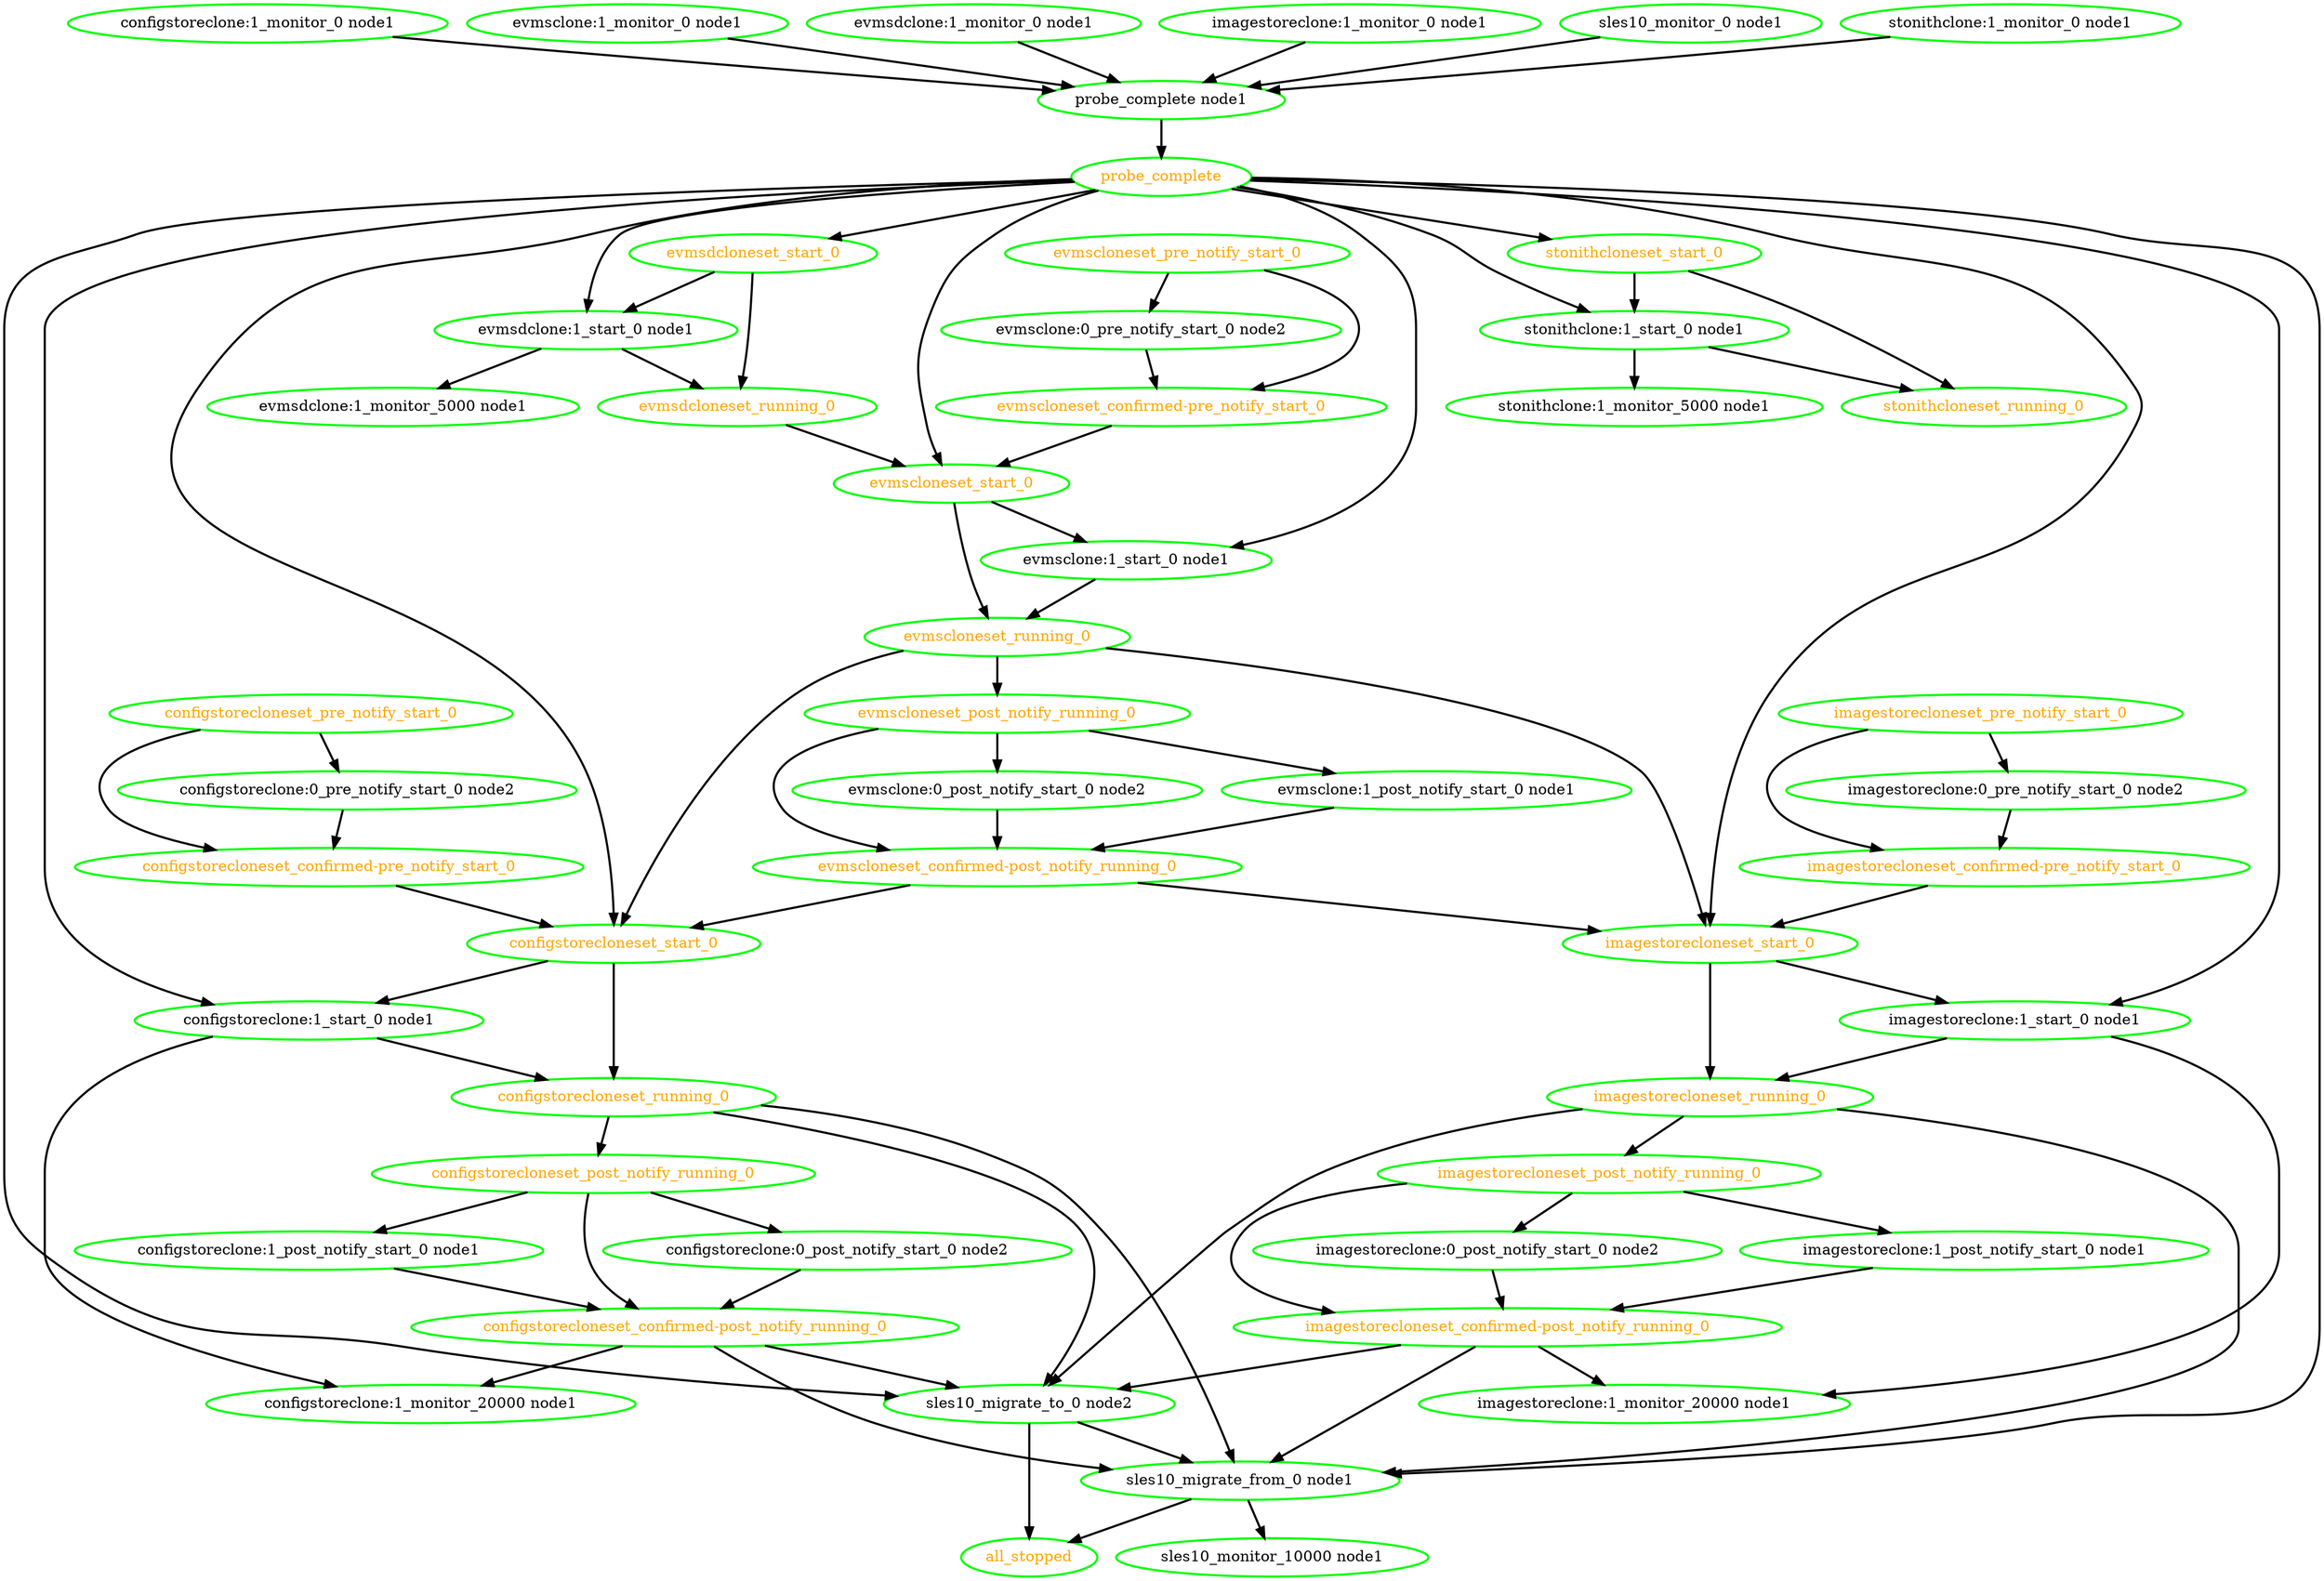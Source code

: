  digraph "g" {
"all_stopped" [ style=bold color="green" fontcolor="orange"  ]
"configstoreclone:0_post_notify_start_0 node2" -> "configstorecloneset_confirmed-post_notify_running_0" [ style = bold]
"configstoreclone:0_post_notify_start_0 node2" [ style=bold color="green" fontcolor="black"  ]
"configstoreclone:0_pre_notify_start_0 node2" -> "configstorecloneset_confirmed-pre_notify_start_0" [ style = bold]
"configstoreclone:0_pre_notify_start_0 node2" [ style=bold color="green" fontcolor="black"  ]
"configstoreclone:1_monitor_0 node1" -> "probe_complete node1" [ style = bold]
"configstoreclone:1_monitor_0 node1" [ style=bold color="green" fontcolor="black"  ]
"configstoreclone:1_monitor_20000 node1" [ style=bold color="green" fontcolor="black"  ]
"configstoreclone:1_post_notify_start_0 node1" -> "configstorecloneset_confirmed-post_notify_running_0" [ style = bold]
"configstoreclone:1_post_notify_start_0 node1" [ style=bold color="green" fontcolor="black"  ]
"configstoreclone:1_start_0 node1" -> "configstoreclone:1_monitor_20000 node1" [ style = bold]
"configstoreclone:1_start_0 node1" -> "configstorecloneset_running_0" [ style = bold]
"configstoreclone:1_start_0 node1" [ style=bold color="green" fontcolor="black"  ]
"configstorecloneset_confirmed-post_notify_running_0" -> "configstoreclone:1_monitor_20000 node1" [ style = bold]
"configstorecloneset_confirmed-post_notify_running_0" -> "sles10_migrate_from_0 node1" [ style = bold]
"configstorecloneset_confirmed-post_notify_running_0" -> "sles10_migrate_to_0 node2" [ style = bold]
"configstorecloneset_confirmed-post_notify_running_0" [ style=bold color="green" fontcolor="orange"  ]
"configstorecloneset_confirmed-pre_notify_start_0" -> "configstorecloneset_start_0" [ style = bold]
"configstorecloneset_confirmed-pre_notify_start_0" [ style=bold color="green" fontcolor="orange"  ]
"configstorecloneset_post_notify_running_0" -> "configstoreclone:0_post_notify_start_0 node2" [ style = bold]
"configstorecloneset_post_notify_running_0" -> "configstoreclone:1_post_notify_start_0 node1" [ style = bold]
"configstorecloneset_post_notify_running_0" -> "configstorecloneset_confirmed-post_notify_running_0" [ style = bold]
"configstorecloneset_post_notify_running_0" [ style=bold color="green" fontcolor="orange"  ]
"configstorecloneset_pre_notify_start_0" -> "configstoreclone:0_pre_notify_start_0 node2" [ style = bold]
"configstorecloneset_pre_notify_start_0" -> "configstorecloneset_confirmed-pre_notify_start_0" [ style = bold]
"configstorecloneset_pre_notify_start_0" [ style=bold color="green" fontcolor="orange"  ]
"configstorecloneset_running_0" -> "configstorecloneset_post_notify_running_0" [ style = bold]
"configstorecloneset_running_0" -> "sles10_migrate_from_0 node1" [ style = bold]
"configstorecloneset_running_0" -> "sles10_migrate_to_0 node2" [ style = bold]
"configstorecloneset_running_0" [ style=bold color="green" fontcolor="orange"  ]
"configstorecloneset_start_0" -> "configstoreclone:1_start_0 node1" [ style = bold]
"configstorecloneset_start_0" -> "configstorecloneset_running_0" [ style = bold]
"configstorecloneset_start_0" [ style=bold color="green" fontcolor="orange"  ]
"evmsclone:0_post_notify_start_0 node2" -> "evmscloneset_confirmed-post_notify_running_0" [ style = bold]
"evmsclone:0_post_notify_start_0 node2" [ style=bold color="green" fontcolor="black"  ]
"evmsclone:0_pre_notify_start_0 node2" -> "evmscloneset_confirmed-pre_notify_start_0" [ style = bold]
"evmsclone:0_pre_notify_start_0 node2" [ style=bold color="green" fontcolor="black"  ]
"evmsclone:1_monitor_0 node1" -> "probe_complete node1" [ style = bold]
"evmsclone:1_monitor_0 node1" [ style=bold color="green" fontcolor="black"  ]
"evmsclone:1_post_notify_start_0 node1" -> "evmscloneset_confirmed-post_notify_running_0" [ style = bold]
"evmsclone:1_post_notify_start_0 node1" [ style=bold color="green" fontcolor="black"  ]
"evmsclone:1_start_0 node1" -> "evmscloneset_running_0" [ style = bold]
"evmsclone:1_start_0 node1" [ style=bold color="green" fontcolor="black"  ]
"evmscloneset_confirmed-post_notify_running_0" -> "configstorecloneset_start_0" [ style = bold]
"evmscloneset_confirmed-post_notify_running_0" -> "imagestorecloneset_start_0" [ style = bold]
"evmscloneset_confirmed-post_notify_running_0" [ style=bold color="green" fontcolor="orange"  ]
"evmscloneset_confirmed-pre_notify_start_0" -> "evmscloneset_start_0" [ style = bold]
"evmscloneset_confirmed-pre_notify_start_0" [ style=bold color="green" fontcolor="orange"  ]
"evmscloneset_post_notify_running_0" -> "evmsclone:0_post_notify_start_0 node2" [ style = bold]
"evmscloneset_post_notify_running_0" -> "evmsclone:1_post_notify_start_0 node1" [ style = bold]
"evmscloneset_post_notify_running_0" -> "evmscloneset_confirmed-post_notify_running_0" [ style = bold]
"evmscloneset_post_notify_running_0" [ style=bold color="green" fontcolor="orange"  ]
"evmscloneset_pre_notify_start_0" -> "evmsclone:0_pre_notify_start_0 node2" [ style = bold]
"evmscloneset_pre_notify_start_0" -> "evmscloneset_confirmed-pre_notify_start_0" [ style = bold]
"evmscloneset_pre_notify_start_0" [ style=bold color="green" fontcolor="orange"  ]
"evmscloneset_running_0" -> "configstorecloneset_start_0" [ style = bold]
"evmscloneset_running_0" -> "evmscloneset_post_notify_running_0" [ style = bold]
"evmscloneset_running_0" -> "imagestorecloneset_start_0" [ style = bold]
"evmscloneset_running_0" [ style=bold color="green" fontcolor="orange"  ]
"evmscloneset_start_0" -> "evmsclone:1_start_0 node1" [ style = bold]
"evmscloneset_start_0" -> "evmscloneset_running_0" [ style = bold]
"evmscloneset_start_0" [ style=bold color="green" fontcolor="orange"  ]
"evmsdclone:1_monitor_0 node1" -> "probe_complete node1" [ style = bold]
"evmsdclone:1_monitor_0 node1" [ style=bold color="green" fontcolor="black"  ]
"evmsdclone:1_monitor_5000 node1" [ style=bold color="green" fontcolor="black"  ]
"evmsdclone:1_start_0 node1" -> "evmsdclone:1_monitor_5000 node1" [ style = bold]
"evmsdclone:1_start_0 node1" -> "evmsdcloneset_running_0" [ style = bold]
"evmsdclone:1_start_0 node1" [ style=bold color="green" fontcolor="black"  ]
"evmsdcloneset_running_0" -> "evmscloneset_start_0" [ style = bold]
"evmsdcloneset_running_0" [ style=bold color="green" fontcolor="orange"  ]
"evmsdcloneset_start_0" -> "evmsdclone:1_start_0 node1" [ style = bold]
"evmsdcloneset_start_0" -> "evmsdcloneset_running_0" [ style = bold]
"evmsdcloneset_start_0" [ style=bold color="green" fontcolor="orange"  ]
"imagestoreclone:0_post_notify_start_0 node2" -> "imagestorecloneset_confirmed-post_notify_running_0" [ style = bold]
"imagestoreclone:0_post_notify_start_0 node2" [ style=bold color="green" fontcolor="black"  ]
"imagestoreclone:0_pre_notify_start_0 node2" -> "imagestorecloneset_confirmed-pre_notify_start_0" [ style = bold]
"imagestoreclone:0_pre_notify_start_0 node2" [ style=bold color="green" fontcolor="black"  ]
"imagestoreclone:1_monitor_0 node1" -> "probe_complete node1" [ style = bold]
"imagestoreclone:1_monitor_0 node1" [ style=bold color="green" fontcolor="black"  ]
"imagestoreclone:1_monitor_20000 node1" [ style=bold color="green" fontcolor="black"  ]
"imagestoreclone:1_post_notify_start_0 node1" -> "imagestorecloneset_confirmed-post_notify_running_0" [ style = bold]
"imagestoreclone:1_post_notify_start_0 node1" [ style=bold color="green" fontcolor="black"  ]
"imagestoreclone:1_start_0 node1" -> "imagestoreclone:1_monitor_20000 node1" [ style = bold]
"imagestoreclone:1_start_0 node1" -> "imagestorecloneset_running_0" [ style = bold]
"imagestoreclone:1_start_0 node1" [ style=bold color="green" fontcolor="black"  ]
"imagestorecloneset_confirmed-post_notify_running_0" -> "imagestoreclone:1_monitor_20000 node1" [ style = bold]
"imagestorecloneset_confirmed-post_notify_running_0" -> "sles10_migrate_from_0 node1" [ style = bold]
"imagestorecloneset_confirmed-post_notify_running_0" -> "sles10_migrate_to_0 node2" [ style = bold]
"imagestorecloneset_confirmed-post_notify_running_0" [ style=bold color="green" fontcolor="orange"  ]
"imagestorecloneset_confirmed-pre_notify_start_0" -> "imagestorecloneset_start_0" [ style = bold]
"imagestorecloneset_confirmed-pre_notify_start_0" [ style=bold color="green" fontcolor="orange"  ]
"imagestorecloneset_post_notify_running_0" -> "imagestoreclone:0_post_notify_start_0 node2" [ style = bold]
"imagestorecloneset_post_notify_running_0" -> "imagestoreclone:1_post_notify_start_0 node1" [ style = bold]
"imagestorecloneset_post_notify_running_0" -> "imagestorecloneset_confirmed-post_notify_running_0" [ style = bold]
"imagestorecloneset_post_notify_running_0" [ style=bold color="green" fontcolor="orange"  ]
"imagestorecloneset_pre_notify_start_0" -> "imagestoreclone:0_pre_notify_start_0 node2" [ style = bold]
"imagestorecloneset_pre_notify_start_0" -> "imagestorecloneset_confirmed-pre_notify_start_0" [ style = bold]
"imagestorecloneset_pre_notify_start_0" [ style=bold color="green" fontcolor="orange"  ]
"imagestorecloneset_running_0" -> "imagestorecloneset_post_notify_running_0" [ style = bold]
"imagestorecloneset_running_0" -> "sles10_migrate_from_0 node1" [ style = bold]
"imagestorecloneset_running_0" -> "sles10_migrate_to_0 node2" [ style = bold]
"imagestorecloneset_running_0" [ style=bold color="green" fontcolor="orange"  ]
"imagestorecloneset_start_0" -> "imagestoreclone:1_start_0 node1" [ style = bold]
"imagestorecloneset_start_0" -> "imagestorecloneset_running_0" [ style = bold]
"imagestorecloneset_start_0" [ style=bold color="green" fontcolor="orange"  ]
"probe_complete node1" -> "probe_complete" [ style = bold]
"probe_complete node1" [ style=bold color="green" fontcolor="black"  ]
"probe_complete" -> "configstoreclone:1_start_0 node1" [ style = bold]
"probe_complete" -> "configstorecloneset_start_0" [ style = bold]
"probe_complete" -> "evmsclone:1_start_0 node1" [ style = bold]
"probe_complete" -> "evmscloneset_start_0" [ style = bold]
"probe_complete" -> "evmsdclone:1_start_0 node1" [ style = bold]
"probe_complete" -> "evmsdcloneset_start_0" [ style = bold]
"probe_complete" -> "imagestoreclone:1_start_0 node1" [ style = bold]
"probe_complete" -> "imagestorecloneset_start_0" [ style = bold]
"probe_complete" -> "sles10_migrate_from_0 node1" [ style = bold]
"probe_complete" -> "sles10_migrate_to_0 node2" [ style = bold]
"probe_complete" -> "stonithclone:1_start_0 node1" [ style = bold]
"probe_complete" -> "stonithcloneset_start_0" [ style = bold]
"probe_complete" [ style=bold color="green" fontcolor="orange"  ]
"sles10_migrate_from_0 node1" -> "all_stopped" [ style = bold]
"sles10_migrate_from_0 node1" -> "sles10_monitor_10000 node1" [ style = bold]
"sles10_migrate_from_0 node1" [ style=bold color="green" fontcolor="black"  ]
"sles10_migrate_to_0 node2" -> "all_stopped" [ style = bold]
"sles10_migrate_to_0 node2" -> "sles10_migrate_from_0 node1" [ style = bold]
"sles10_migrate_to_0 node2" [ style=bold color="green" fontcolor="black"  ]
"sles10_monitor_0 node1" -> "probe_complete node1" [ style = bold]
"sles10_monitor_0 node1" [ style=bold color="green" fontcolor="black"  ]
"sles10_monitor_10000 node1" [ style=bold color="green" fontcolor="black"  ]
"stonithclone:1_monitor_0 node1" -> "probe_complete node1" [ style = bold]
"stonithclone:1_monitor_0 node1" [ style=bold color="green" fontcolor="black"  ]
"stonithclone:1_monitor_5000 node1" [ style=bold color="green" fontcolor="black"  ]
"stonithclone:1_start_0 node1" -> "stonithclone:1_monitor_5000 node1" [ style = bold]
"stonithclone:1_start_0 node1" -> "stonithcloneset_running_0" [ style = bold]
"stonithclone:1_start_0 node1" [ style=bold color="green" fontcolor="black"  ]
"stonithcloneset_running_0" [ style=bold color="green" fontcolor="orange"  ]
"stonithcloneset_start_0" -> "stonithclone:1_start_0 node1" [ style = bold]
"stonithcloneset_start_0" -> "stonithcloneset_running_0" [ style = bold]
"stonithcloneset_start_0" [ style=bold color="green" fontcolor="orange"  ]
}
